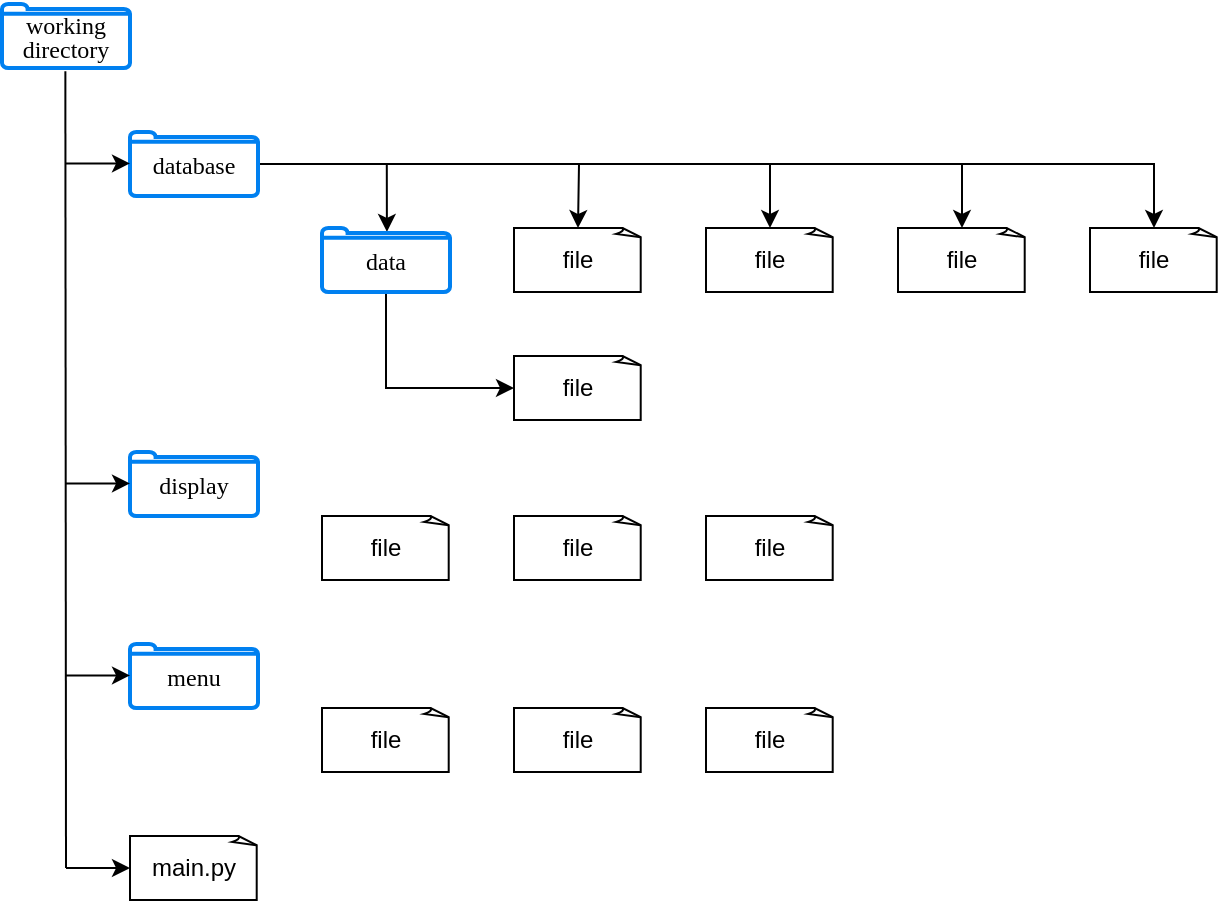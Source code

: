 <mxfile version="21.6.8" type="device">
  <diagram name="Page-1" id="edf60f1a-56cd-e834-aa8a-f176f3a09ee4">
    <mxGraphModel dx="1098" dy="868" grid="1" gridSize="8" guides="1" tooltips="1" connect="1" arrows="1" fold="1" page="1" pageScale="1" pageWidth="1100" pageHeight="850" background="none" math="0" shadow="0">
      <root>
        <mxCell id="0" />
        <mxCell id="1" parent="0" />
        <mxCell id="5X2ydo5uoh-6mL-FlauR-5" value="&lt;p style=&quot;line-height: 0%;&quot;&gt;working&lt;/p&gt;&lt;p style=&quot;line-height: 0%;&quot;&gt;directory&lt;/p&gt;" style="html=1;verticalLabelPosition=middle;align=center;labelBackgroundColor=none;verticalAlign=middle;strokeWidth=2;strokeColor=#0080F0;shadow=0;dashed=0;shape=mxgraph.ios7.icons.folder;fontFamily=Times New Roman;horizontal=1;labelPosition=center;whiteSpace=wrap;" vertex="1" parent="1">
          <mxGeometry x="32" y="32" width="64" height="32" as="geometry" />
        </mxCell>
        <mxCell id="5X2ydo5uoh-6mL-FlauR-10" value="main.py" style="whiteSpace=wrap;html=1;shape=mxgraph.basic.document" vertex="1" parent="1">
          <mxGeometry x="96" y="448" width="64" height="32" as="geometry" />
        </mxCell>
        <mxCell id="5X2ydo5uoh-6mL-FlauR-75" style="edgeStyle=orthogonalEdgeStyle;rounded=0;orthogonalLoop=1;jettySize=auto;html=1;entryX=0.507;entryY=0.061;entryDx=0;entryDy=0;entryPerimeter=0;" edge="1" parent="1" source="5X2ydo5uoh-6mL-FlauR-38" target="5X2ydo5uoh-6mL-FlauR-42">
          <mxGeometry relative="1" as="geometry" />
        </mxCell>
        <mxCell id="5X2ydo5uoh-6mL-FlauR-76" style="edgeStyle=orthogonalEdgeStyle;rounded=0;orthogonalLoop=1;jettySize=auto;html=1;" edge="1" parent="1" source="5X2ydo5uoh-6mL-FlauR-38">
          <mxGeometry relative="1" as="geometry">
            <mxPoint x="320" y="144" as="targetPoint" />
          </mxGeometry>
        </mxCell>
        <mxCell id="5X2ydo5uoh-6mL-FlauR-78" style="edgeStyle=orthogonalEdgeStyle;rounded=0;orthogonalLoop=1;jettySize=auto;html=1;entryX=0.5;entryY=0;entryDx=0;entryDy=0;entryPerimeter=0;" edge="1" parent="1" source="5X2ydo5uoh-6mL-FlauR-38" target="5X2ydo5uoh-6mL-FlauR-55">
          <mxGeometry relative="1" as="geometry" />
        </mxCell>
        <mxCell id="5X2ydo5uoh-6mL-FlauR-79" style="edgeStyle=orthogonalEdgeStyle;rounded=0;orthogonalLoop=1;jettySize=auto;html=1;entryX=0.5;entryY=0;entryDx=0;entryDy=0;entryPerimeter=0;" edge="1" parent="1" source="5X2ydo5uoh-6mL-FlauR-38" target="5X2ydo5uoh-6mL-FlauR-56">
          <mxGeometry relative="1" as="geometry" />
        </mxCell>
        <mxCell id="5X2ydo5uoh-6mL-FlauR-81" style="edgeStyle=orthogonalEdgeStyle;rounded=0;orthogonalLoop=1;jettySize=auto;html=1;entryX=0.5;entryY=0;entryDx=0;entryDy=0;entryPerimeter=0;" edge="1" parent="1" source="5X2ydo5uoh-6mL-FlauR-38" target="5X2ydo5uoh-6mL-FlauR-57">
          <mxGeometry relative="1" as="geometry" />
        </mxCell>
        <mxCell id="5X2ydo5uoh-6mL-FlauR-38" value="&lt;p style=&quot;line-height: 0%;&quot;&gt;database&lt;/p&gt;" style="html=1;verticalLabelPosition=middle;align=center;labelBackgroundColor=none;verticalAlign=middle;strokeWidth=2;strokeColor=#0080F0;shadow=0;dashed=0;shape=mxgraph.ios7.icons.folder;fontFamily=Times New Roman;horizontal=1;labelPosition=center;whiteSpace=wrap;" vertex="1" parent="1">
          <mxGeometry x="96" y="96" width="64" height="32" as="geometry" />
        </mxCell>
        <mxCell id="5X2ydo5uoh-6mL-FlauR-39" value="&lt;p style=&quot;line-height: 0%;&quot;&gt;display&lt;/p&gt;" style="html=1;verticalLabelPosition=middle;align=center;labelBackgroundColor=none;verticalAlign=middle;strokeWidth=2;strokeColor=#0080F0;shadow=0;dashed=0;shape=mxgraph.ios7.icons.folder;fontFamily=Times New Roman;horizontal=1;labelPosition=center;whiteSpace=wrap;" vertex="1" parent="1">
          <mxGeometry x="96" y="256" width="64" height="32" as="geometry" />
        </mxCell>
        <mxCell id="5X2ydo5uoh-6mL-FlauR-40" value="&lt;p style=&quot;line-height: 0%;&quot;&gt;menu&lt;/p&gt;" style="html=1;verticalLabelPosition=middle;align=center;labelBackgroundColor=none;verticalAlign=middle;strokeWidth=2;strokeColor=#0080F0;shadow=0;dashed=0;shape=mxgraph.ios7.icons.folder;fontFamily=Times New Roman;horizontal=1;labelPosition=center;whiteSpace=wrap;" vertex="1" parent="1">
          <mxGeometry x="96" y="352" width="64" height="32" as="geometry" />
        </mxCell>
        <mxCell id="5X2ydo5uoh-6mL-FlauR-69" style="edgeStyle=orthogonalEdgeStyle;rounded=0;orthogonalLoop=1;jettySize=auto;html=1;entryX=0;entryY=0.5;entryDx=0;entryDy=0;entryPerimeter=0;" edge="1" parent="1" source="5X2ydo5uoh-6mL-FlauR-42" target="5X2ydo5uoh-6mL-FlauR-43">
          <mxGeometry relative="1" as="geometry">
            <mxPoint x="224" y="224" as="targetPoint" />
            <Array as="points">
              <mxPoint x="224" y="224" />
            </Array>
          </mxGeometry>
        </mxCell>
        <mxCell id="5X2ydo5uoh-6mL-FlauR-42" value="&lt;p style=&quot;line-height: 0%;&quot;&gt;data&lt;/p&gt;" style="html=1;verticalLabelPosition=middle;align=center;labelBackgroundColor=none;verticalAlign=middle;strokeWidth=2;strokeColor=#0080F0;shadow=0;dashed=0;shape=mxgraph.ios7.icons.folder;fontFamily=Times New Roman;horizontal=1;labelPosition=center;whiteSpace=wrap;" vertex="1" parent="1">
          <mxGeometry x="192" y="144" width="64" height="32" as="geometry" />
        </mxCell>
        <mxCell id="5X2ydo5uoh-6mL-FlauR-43" value="file" style="whiteSpace=wrap;html=1;shape=mxgraph.basic.document" vertex="1" parent="1">
          <mxGeometry x="288" y="208" width="64" height="32" as="geometry" />
        </mxCell>
        <mxCell id="5X2ydo5uoh-6mL-FlauR-53" value="" style="endArrow=none;html=1;rounded=0;entryX=0.495;entryY=1.049;entryDx=0;entryDy=0;entryPerimeter=0;" edge="1" parent="1" target="5X2ydo5uoh-6mL-FlauR-5">
          <mxGeometry width="50" height="50" relative="1" as="geometry">
            <mxPoint x="64" y="464" as="sourcePoint" />
            <mxPoint x="258" y="176" as="targetPoint" />
          </mxGeometry>
        </mxCell>
        <mxCell id="5X2ydo5uoh-6mL-FlauR-54" value="file" style="whiteSpace=wrap;html=1;shape=mxgraph.basic.document" vertex="1" parent="1">
          <mxGeometry x="288" y="144" width="64" height="32" as="geometry" />
        </mxCell>
        <mxCell id="5X2ydo5uoh-6mL-FlauR-55" value="file" style="whiteSpace=wrap;html=1;shape=mxgraph.basic.document" vertex="1" parent="1">
          <mxGeometry x="384" y="144" width="64" height="32" as="geometry" />
        </mxCell>
        <mxCell id="5X2ydo5uoh-6mL-FlauR-56" value="file" style="whiteSpace=wrap;html=1;shape=mxgraph.basic.document" vertex="1" parent="1">
          <mxGeometry x="480" y="144" width="64" height="32" as="geometry" />
        </mxCell>
        <mxCell id="5X2ydo5uoh-6mL-FlauR-57" value="file" style="whiteSpace=wrap;html=1;shape=mxgraph.basic.document" vertex="1" parent="1">
          <mxGeometry x="576" y="144" width="64" height="32" as="geometry" />
        </mxCell>
        <mxCell id="5X2ydo5uoh-6mL-FlauR-58" value="file" style="whiteSpace=wrap;html=1;shape=mxgraph.basic.document" vertex="1" parent="1">
          <mxGeometry x="192" y="288" width="64" height="32" as="geometry" />
        </mxCell>
        <mxCell id="5X2ydo5uoh-6mL-FlauR-59" value="file" style="whiteSpace=wrap;html=1;shape=mxgraph.basic.document" vertex="1" parent="1">
          <mxGeometry x="288" y="288" width="64" height="32" as="geometry" />
        </mxCell>
        <mxCell id="5X2ydo5uoh-6mL-FlauR-60" value="file" style="whiteSpace=wrap;html=1;shape=mxgraph.basic.document" vertex="1" parent="1">
          <mxGeometry x="384" y="288" width="64" height="32" as="geometry" />
        </mxCell>
        <mxCell id="5X2ydo5uoh-6mL-FlauR-61" value="file" style="whiteSpace=wrap;html=1;shape=mxgraph.basic.document" vertex="1" parent="1">
          <mxGeometry x="192" y="384" width="64" height="32" as="geometry" />
        </mxCell>
        <mxCell id="5X2ydo5uoh-6mL-FlauR-62" value="file" style="whiteSpace=wrap;html=1;shape=mxgraph.basic.document" vertex="1" parent="1">
          <mxGeometry x="288" y="384" width="64" height="32" as="geometry" />
        </mxCell>
        <mxCell id="5X2ydo5uoh-6mL-FlauR-63" value="file" style="whiteSpace=wrap;html=1;shape=mxgraph.basic.document" vertex="1" parent="1">
          <mxGeometry x="384" y="384" width="64" height="32" as="geometry" />
        </mxCell>
        <mxCell id="5X2ydo5uoh-6mL-FlauR-64" value="" style="endArrow=classic;html=1;rounded=0;entryX=0;entryY=0.5;entryDx=0;entryDy=0;entryPerimeter=0;" edge="1" parent="1" target="5X2ydo5uoh-6mL-FlauR-10">
          <mxGeometry width="50" height="50" relative="1" as="geometry">
            <mxPoint x="64" y="464" as="sourcePoint" />
            <mxPoint x="114" y="416" as="targetPoint" />
          </mxGeometry>
        </mxCell>
        <mxCell id="5X2ydo5uoh-6mL-FlauR-65" value="" style="endArrow=classic;html=1;rounded=0;entryX=0;entryY=0.5;entryDx=0;entryDy=0;entryPerimeter=0;" edge="1" parent="1">
          <mxGeometry width="50" height="50" relative="1" as="geometry">
            <mxPoint x="64" y="367.71" as="sourcePoint" />
            <mxPoint x="96" y="367.71" as="targetPoint" />
          </mxGeometry>
        </mxCell>
        <mxCell id="5X2ydo5uoh-6mL-FlauR-66" value="" style="endArrow=classic;html=1;rounded=0;entryX=0;entryY=0.5;entryDx=0;entryDy=0;entryPerimeter=0;" edge="1" parent="1">
          <mxGeometry width="50" height="50" relative="1" as="geometry">
            <mxPoint x="64" y="271.71" as="sourcePoint" />
            <mxPoint x="96" y="271.71" as="targetPoint" />
          </mxGeometry>
        </mxCell>
        <mxCell id="5X2ydo5uoh-6mL-FlauR-67" value="" style="endArrow=classic;html=1;rounded=0;entryX=0;entryY=0.5;entryDx=0;entryDy=0;entryPerimeter=0;" edge="1" parent="1">
          <mxGeometry width="50" height="50" relative="1" as="geometry">
            <mxPoint x="64" y="111.71" as="sourcePoint" />
            <mxPoint x="96" y="111.71" as="targetPoint" />
          </mxGeometry>
        </mxCell>
      </root>
    </mxGraphModel>
  </diagram>
</mxfile>
